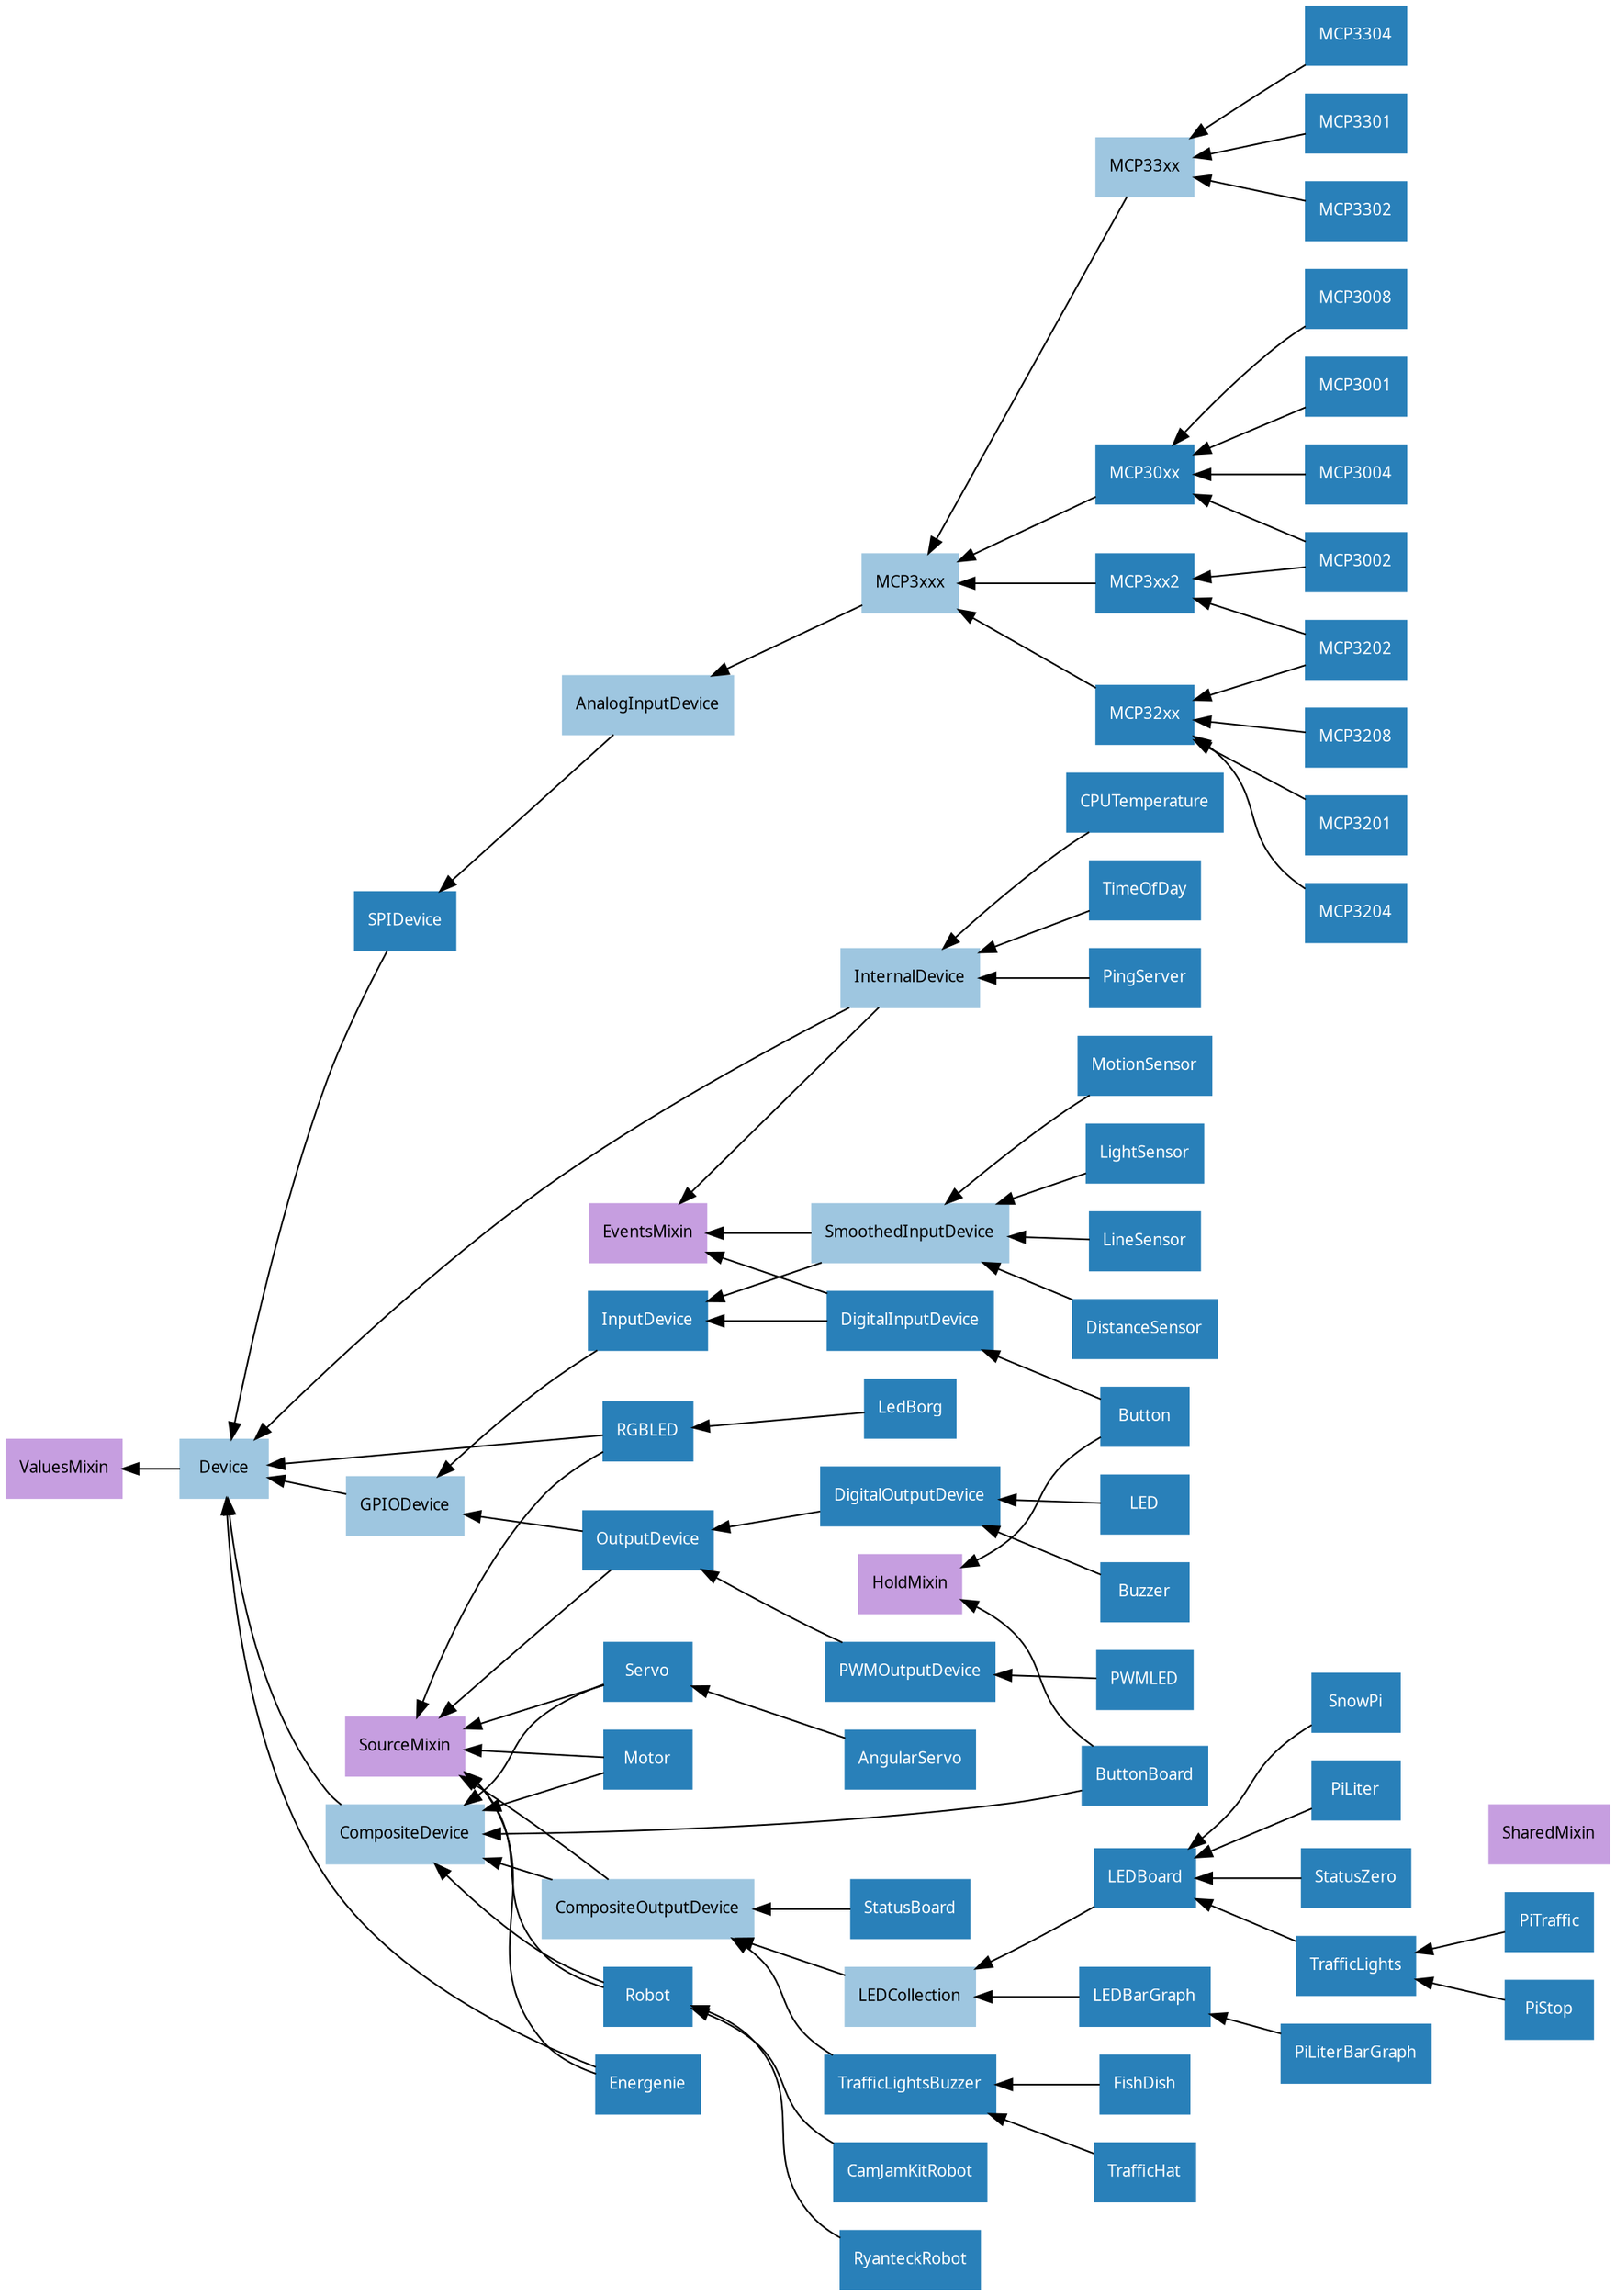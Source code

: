/* vim: set et sw=4 sts=4: */

digraph classes {
    graph [rankdir=RL];
    node [shape=rect, style=filled, fontname=Sans, fontsize=10];
    edge [];

    /* Mixin classes */
    node [color="#c69ee0", fontcolor="#000000"]

    ValuesMixin;
    SourceMixin;
    SharedMixin;
    EventsMixin;
    HoldMixin;

    /* Abstract classes */
    node [color="#9ec6e0", fontcolor="#000000"]

    Device;
    GPIODevice;

    SmoothedInputDevice;
    AnalogInputDevice;
    MCP3xxx;
    MCP33xx;
    CompositeDevice;
    CompositeOutputDevice;
    LEDCollection;
    InternalDevice;

    GPIODevice->Device;
    Device->ValuesMixin;

    /* Concrete classes */
    node [color="#2980b9", fontcolor="#ffffff"];

    InputDevice->GPIODevice;
    DigitalInputDevice->InputDevice;
    DigitalInputDevice->EventsMixin;
    SmoothedInputDevice->InputDevice;
    SmoothedInputDevice->EventsMixin;
    Button->DigitalInputDevice;
    Button->HoldMixin;
    MotionSensor->SmoothedInputDevice;
    LightSensor->SmoothedInputDevice;
    LineSensor->SmoothedInputDevice;
    DistanceSensor->SmoothedInputDevice;

    OutputDevice->GPIODevice;
    OutputDevice->SourceMixin;
    DigitalOutputDevice->OutputDevice;
    LED->DigitalOutputDevice;
    Buzzer->DigitalOutputDevice;
    PWMOutputDevice->OutputDevice;
    PWMLED->PWMOutputDevice;
    RGBLED->Device;
    RGBLED->SourceMixin;

    SPIDevice->Device;
    AnalogInputDevice->SPIDevice;
    MCP3xxx->AnalogInputDevice;
    MCP30xx->MCP3xxx;
    MCP32xx->MCP3xxx;
    MCP33xx->MCP3xxx;
    MCP3xx2->MCP3xxx;

    MCP3001->MCP30xx;
    MCP3002->MCP30xx;
    MCP3004->MCP30xx;
    MCP3008->MCP30xx;
    MCP3201->MCP32xx;
    MCP3202->MCP32xx;
    MCP3204->MCP32xx;
    MCP3208->MCP32xx;
    MCP3002->MCP3xx2;
    MCP3202->MCP3xx2;
    MCP3301->MCP33xx;
    MCP3302->MCP33xx;
    MCP3304->MCP33xx;

    CompositeDevice->Device;
    CompositeOutputDevice->CompositeDevice;
    CompositeOutputDevice->SourceMixin;
    LEDCollection->CompositeOutputDevice;
    LEDBoard->LEDCollection;
    LEDBarGraph->LEDCollection;
    LedBorg->RGBLED;
    ButtonBoard->CompositeDevice;
    ButtonBoard->HoldMixin;
    PiLiter->LEDBoard;
    PiLiterBarGraph->LEDBarGraph;
    StatusZero->LEDBoard;
    TrafficLights->LEDBoard;
    SnowPi->LEDBoard;
    PiTraffic->TrafficLights;
    PiStop->TrafficLights;
    TrafficLightsBuzzer->CompositeOutputDevice;
    StatusBoard->CompositeOutputDevice;
    FishDish->TrafficLightsBuzzer;
    TrafficHat->TrafficLightsBuzzer;
    Robot->CompositeDevice;
    Robot->SourceMixin;
    Energenie->Device;
    Energenie->SourceMixin;
    RyanteckRobot->Robot;
    CamJamKitRobot->Robot;
    Motor->CompositeDevice;
    Motor->SourceMixin;
    Servo->CompositeDevice;
    Servo->SourceMixin;
    AngularServo->Servo;

    InternalDevice->Device;
    InternalDevice->EventsMixin;
    TimeOfDay->InternalDevice;
    PingServer->InternalDevice;
    CPUTemperature->InternalDevice;
}
